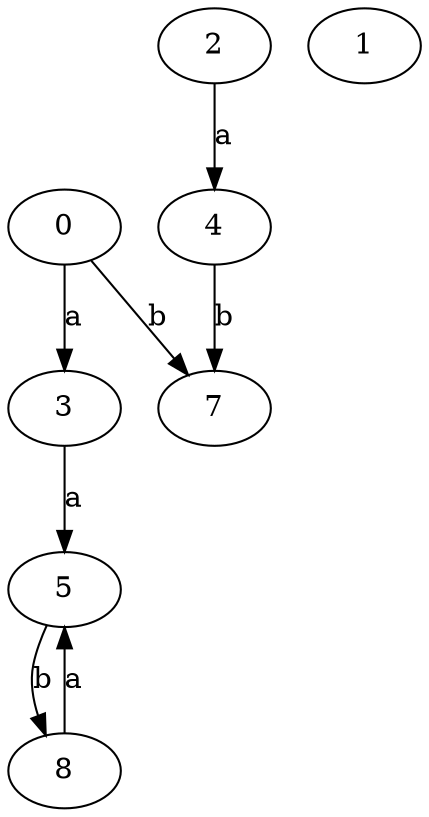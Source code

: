strict digraph  {
0;
3;
4;
5;
7;
1;
2;
8;
0 -> 3  [label=a];
0 -> 7  [label=b];
3 -> 5  [label=a];
4 -> 7  [label=b];
5 -> 8  [label=b];
2 -> 4  [label=a];
8 -> 5  [label=a];
}
